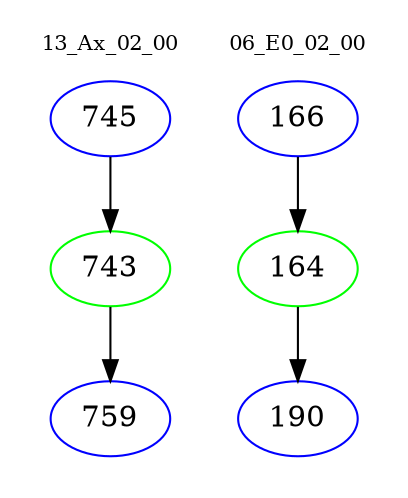 digraph{
subgraph cluster_0 {
color = white
label = "13_Ax_02_00";
fontsize=10;
T0_745 [label="745", color="blue"]
T0_745 -> T0_743 [color="black"]
T0_743 [label="743", color="green"]
T0_743 -> T0_759 [color="black"]
T0_759 [label="759", color="blue"]
}
subgraph cluster_1 {
color = white
label = "06_E0_02_00";
fontsize=10;
T1_166 [label="166", color="blue"]
T1_166 -> T1_164 [color="black"]
T1_164 [label="164", color="green"]
T1_164 -> T1_190 [color="black"]
T1_190 [label="190", color="blue"]
}
}

